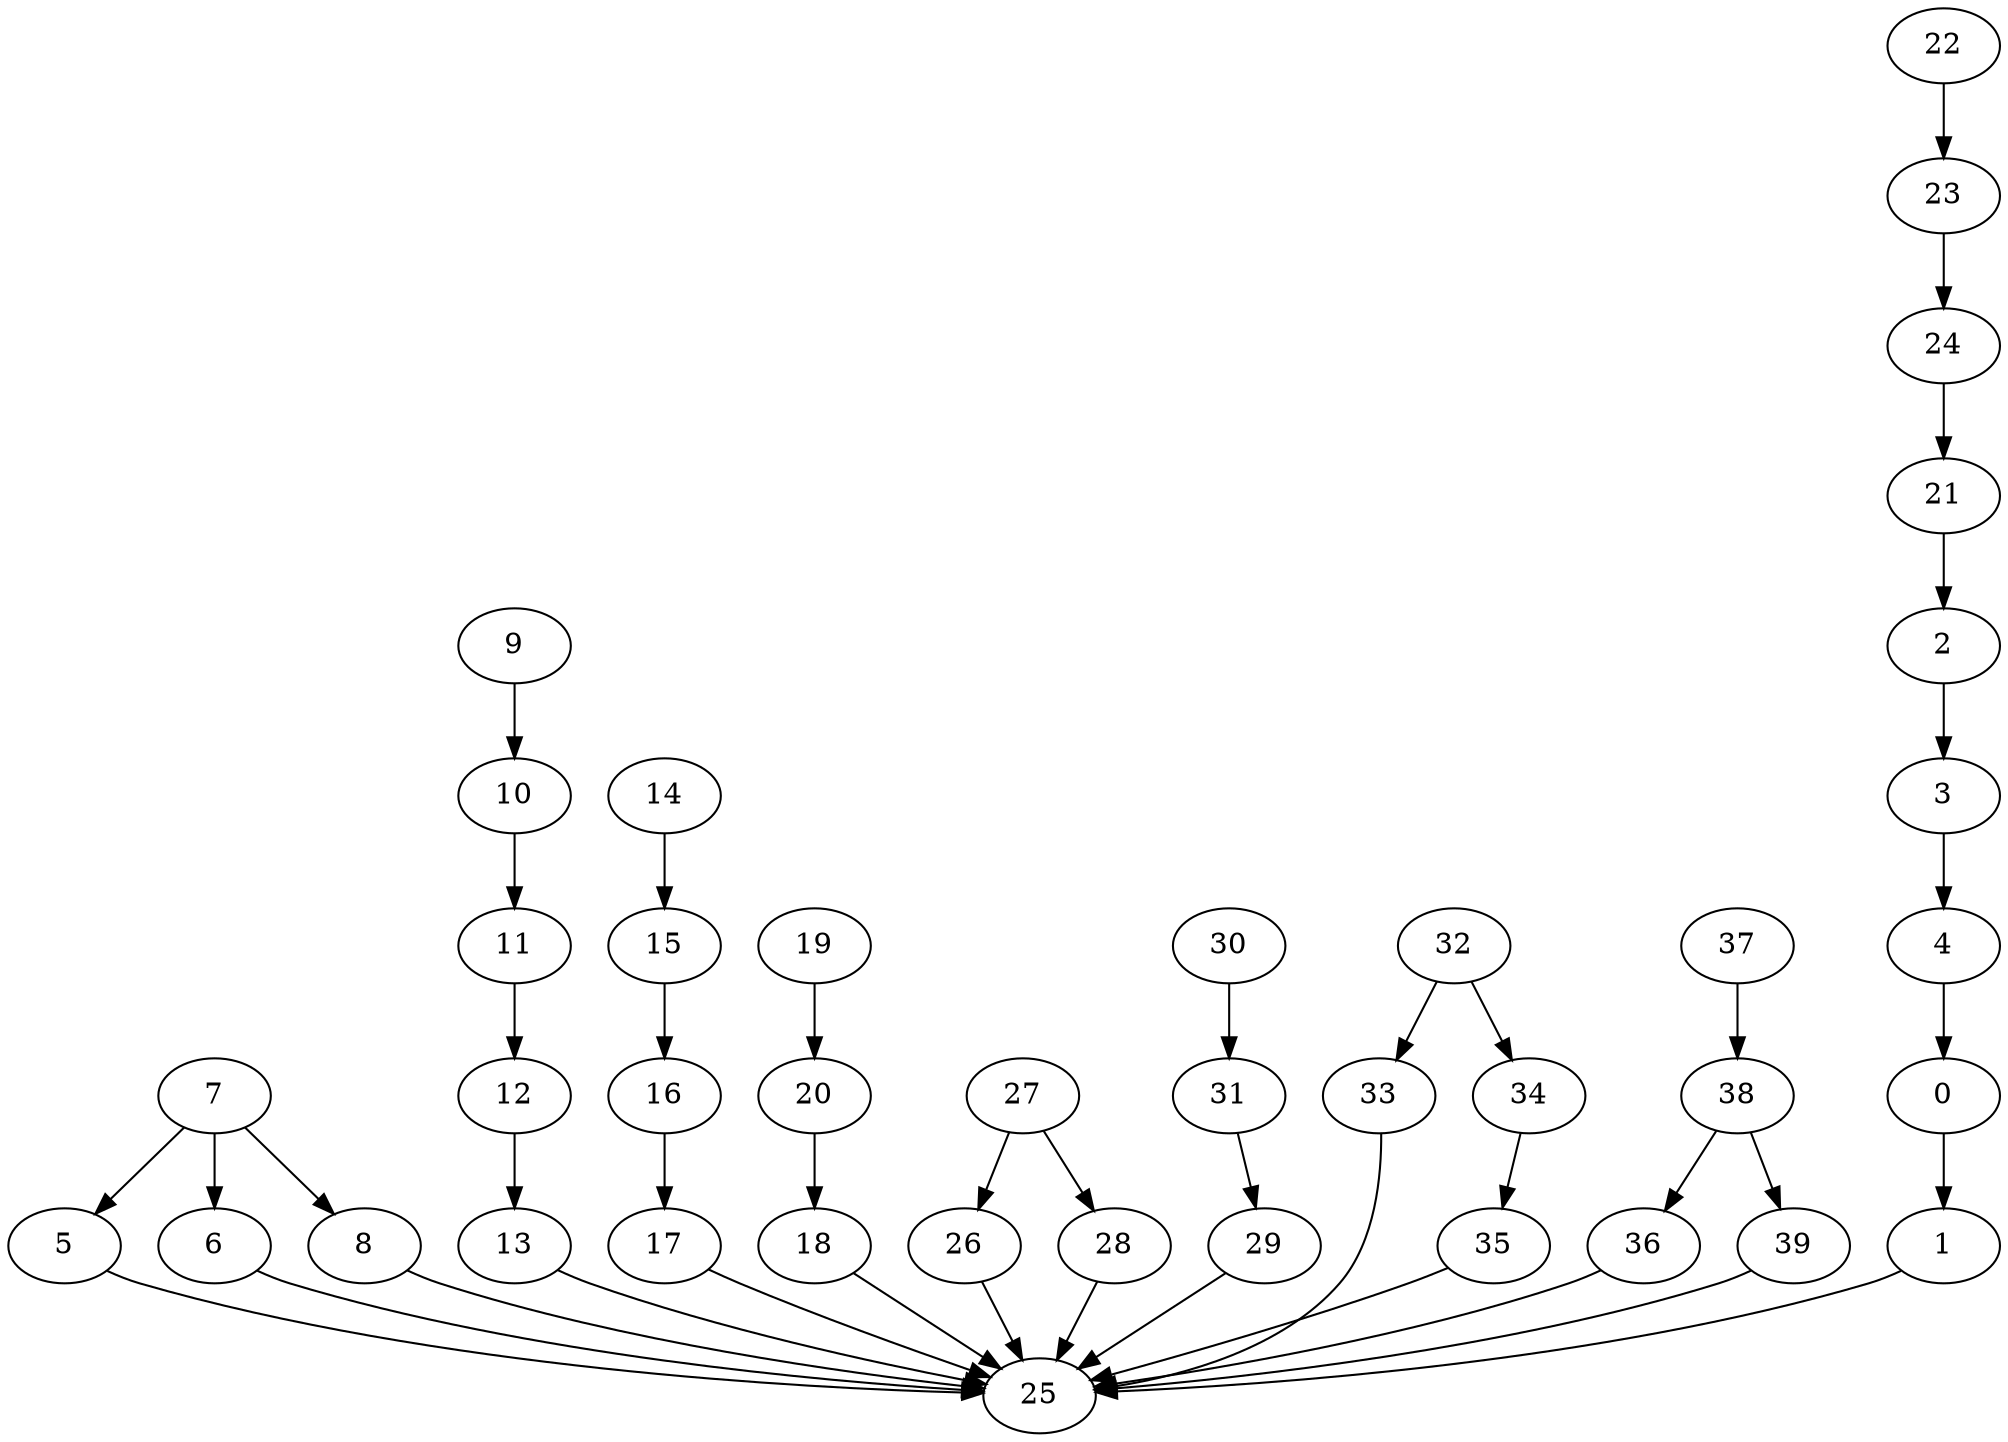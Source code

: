 strict digraph  {
0 [exec=189];
1 [exec=76];
2 [exec=196];
3 [exec=113];
4 [exec=53];
5 [exec=68];
6 [exec=85];
7 [exec=163];
8 [exec=82];
9 [exec=92];
10 [exec=124];
11 [exec=130];
12 [exec=100];
13 [exec=188];
14 [exec=148];
15 [exec=126];
16 [exec=55];
17 [exec=142];
18 [exec=168];
19 [exec=138];
20 [exec=181];
21 [exec=73];
22 [exec=103];
23 [exec=137];
24 [exec=181];
25 [exec=189];
26 [exec=73];
27 [exec=129];
28 [exec=131];
29 [exec=58];
30 [exec=110];
31 [exec=138];
32 [exec=176];
33 [exec=135];
34 [exec=103];
35 [exec=83];
36 [exec=161];
37 [exec=145];
38 [exec=88];
39 [exec=65];
0 -> 1  [comm=10];
1 -> 25  [comm=5];
2 -> 3  [comm=20];
3 -> 4  [comm=13];
4 -> 0  [comm=15];
5 -> 25  [comm=13];
6 -> 25  [comm=19];
7 -> 8  [comm=14];
7 -> 5  [comm=16];
7 -> 6  [comm=16];
8 -> 25  [comm=13];
9 -> 10  [comm=16];
10 -> 11  [comm=18];
11 -> 12  [comm=16];
12 -> 13  [comm=10];
13 -> 25  [comm=19];
14 -> 15  [comm=16];
15 -> 16  [comm=15];
16 -> 17  [comm=9];
17 -> 25  [comm=10];
18 -> 25  [comm=11];
19 -> 20  [comm=16];
20 -> 18  [comm=20];
21 -> 2  [comm=14];
22 -> 23  [comm=7];
23 -> 24  [comm=18];
24 -> 21  [comm=10];
26 -> 25  [comm=18];
27 -> 28  [comm=14];
27 -> 26  [comm=13];
28 -> 25  [comm=5];
29 -> 25  [comm=11];
30 -> 31  [comm=10];
31 -> 29  [comm=19];
32 -> 33  [comm=10];
32 -> 34  [comm=12];
33 -> 25  [comm=10];
34 -> 35  [comm=6];
35 -> 25  [comm=20];
36 -> 25  [comm=12];
37 -> 38  [comm=10];
38 -> 39  [comm=6];
38 -> 36  [comm=9];
39 -> 25  [comm=8];
}
